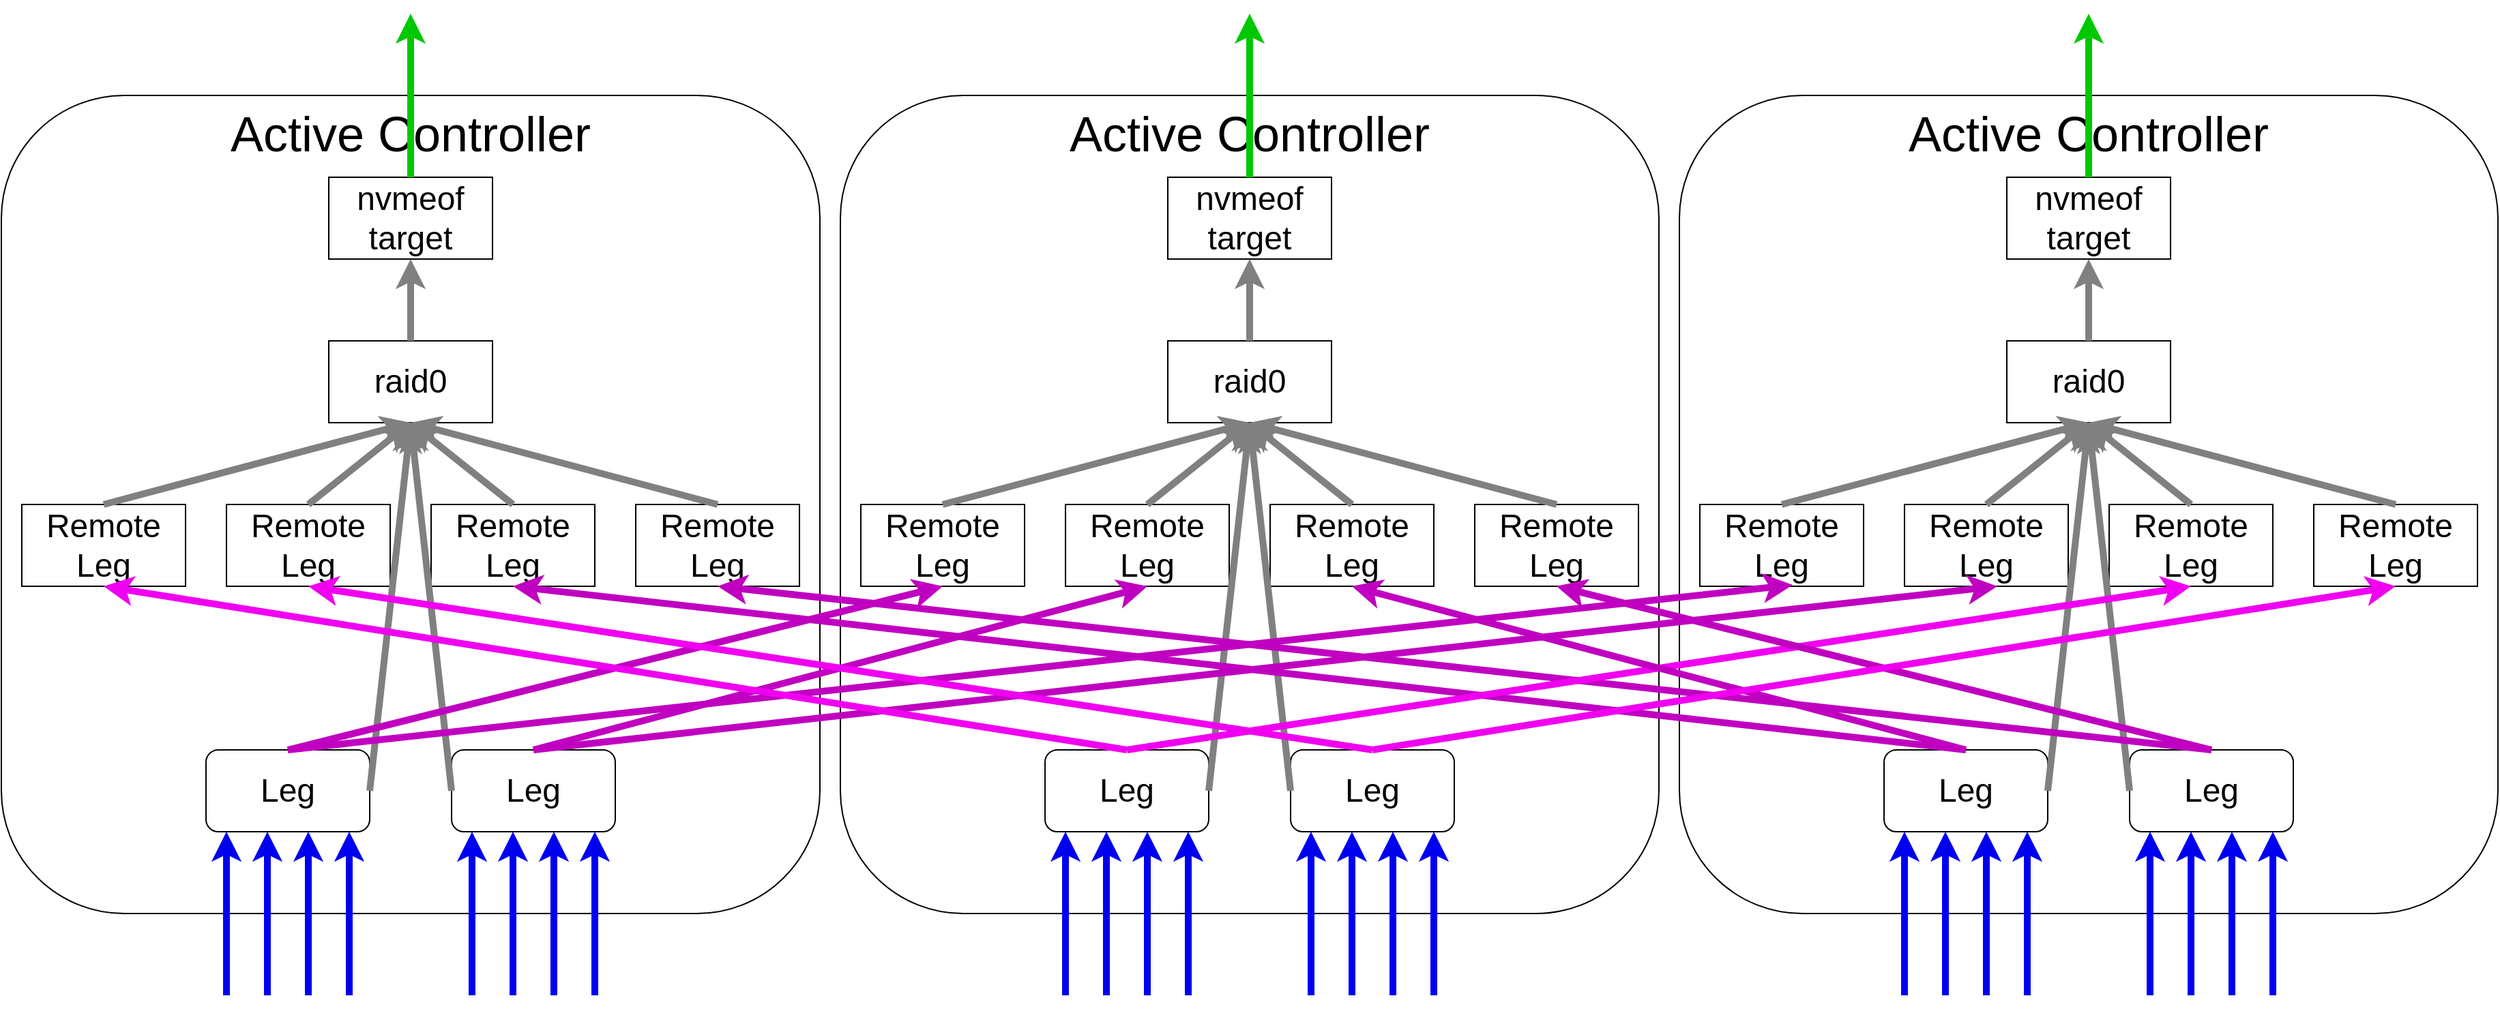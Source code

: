 <mxfile version="23.1.5" type="device">
  <diagram name="Page-1" id="okQUsLcCIn6qNMJXYvbM">
    <mxGraphModel dx="6280" dy="2303" grid="1" gridSize="10" guides="1" tooltips="1" connect="1" arrows="1" fold="1" page="1" pageScale="1" pageWidth="850" pageHeight="1100" math="0" shadow="0">
      <root>
        <mxCell id="0" />
        <mxCell id="1" parent="0" />
        <mxCell id="2WcVIUxPciCjSYYXYByQ-133" value="&lt;font style=&quot;font-size: 36px;&quot;&gt;Active Controller&lt;/font&gt;" style="rounded=1;whiteSpace=wrap;html=1;verticalAlign=top;" parent="1" vertex="1">
          <mxGeometry x="-1815" width="600" height="600" as="geometry" />
        </mxCell>
        <mxCell id="2WcVIUxPciCjSYYXYByQ-65" value="&lt;font style=&quot;font-size: 36px;&quot;&gt;Active Controller&lt;/font&gt;" style="rounded=1;whiteSpace=wrap;html=1;verticalAlign=top;" parent="1" vertex="1">
          <mxGeometry x="-2430" width="600" height="600" as="geometry" />
        </mxCell>
        <mxCell id="2WcVIUxPciCjSYYXYByQ-107" value="&lt;font style=&quot;font-size: 36px;&quot;&gt;Active Controller&lt;/font&gt;" style="rounded=1;whiteSpace=wrap;html=1;verticalAlign=top;" parent="1" vertex="1">
          <mxGeometry x="-3045" width="600" height="600" as="geometry" />
        </mxCell>
        <mxCell id="2WcVIUxPciCjSYYXYByQ-134" value="&lt;font style=&quot;font-size: 24px;&quot;&gt;Leg&lt;/font&gt;" style="rounded=1;whiteSpace=wrap;html=1;" parent="1" vertex="1">
          <mxGeometry x="-1665" y="480" width="120" height="60" as="geometry" />
        </mxCell>
        <mxCell id="2WcVIUxPciCjSYYXYByQ-135" value="&lt;font style=&quot;font-size: 24px;&quot;&gt;Leg&lt;/font&gt;" style="rounded=1;whiteSpace=wrap;html=1;" parent="1" vertex="1">
          <mxGeometry x="-1485" y="480" width="120" height="60" as="geometry" />
        </mxCell>
        <mxCell id="2WcVIUxPciCjSYYXYByQ-136" value="&lt;font style=&quot;font-size: 24px;&quot;&gt;Remote&lt;br&gt;Leg&lt;/font&gt;" style="rounded=0;whiteSpace=wrap;html=1;" parent="1" vertex="1">
          <mxGeometry x="-1650" y="300" width="120" height="60" as="geometry" />
        </mxCell>
        <mxCell id="2WcVIUxPciCjSYYXYByQ-137" value="&lt;font style=&quot;font-size: 24px;&quot;&gt;Remote&lt;br&gt;Leg&lt;/font&gt;" style="rounded=0;whiteSpace=wrap;html=1;" parent="1" vertex="1">
          <mxGeometry x="-1500" y="300" width="120" height="60" as="geometry" />
        </mxCell>
        <mxCell id="2WcVIUxPciCjSYYXYByQ-138" value="&lt;span style=&quot;font-size: 24px;&quot;&gt;raid0&lt;/span&gt;" style="rounded=0;whiteSpace=wrap;html=1;" parent="1" vertex="1">
          <mxGeometry x="-1575" y="180" width="120" height="60" as="geometry" />
        </mxCell>
        <mxCell id="2WcVIUxPciCjSYYXYByQ-139" value="&lt;font style=&quot;font-size: 24px;&quot;&gt;Remote&lt;br&gt;Leg&lt;/font&gt;" style="rounded=0;whiteSpace=wrap;html=1;" parent="1" vertex="1">
          <mxGeometry x="-1350" y="300" width="120" height="60" as="geometry" />
        </mxCell>
        <mxCell id="2WcVIUxPciCjSYYXYByQ-140" value="&lt;font style=&quot;font-size: 24px;&quot;&gt;Remote&lt;br&gt;Leg&lt;/font&gt;" style="rounded=0;whiteSpace=wrap;html=1;" parent="1" vertex="1">
          <mxGeometry x="-1800" y="300" width="120" height="60" as="geometry" />
        </mxCell>
        <mxCell id="2WcVIUxPciCjSYYXYByQ-141" value="" style="endArrow=classic;html=1;rounded=0;strokeWidth=5;strokeColor=#808080;exitX=0.5;exitY=0;exitDx=0;exitDy=0;entryX=0.5;entryY=1;entryDx=0;entryDy=0;" parent="1" source="2WcVIUxPciCjSYYXYByQ-140" target="2WcVIUxPciCjSYYXYByQ-138" edge="1">
          <mxGeometry width="50" height="50" relative="1" as="geometry">
            <mxPoint x="-1755" y="320" as="sourcePoint" />
            <mxPoint x="-1705" y="270" as="targetPoint" />
          </mxGeometry>
        </mxCell>
        <mxCell id="2WcVIUxPciCjSYYXYByQ-142" value="" style="endArrow=classic;html=1;rounded=0;strokeWidth=5;strokeColor=#808080;exitX=1;exitY=0.5;exitDx=0;exitDy=0;entryX=0.5;entryY=1;entryDx=0;entryDy=0;" parent="1" source="2WcVIUxPciCjSYYXYByQ-134" target="2WcVIUxPciCjSYYXYByQ-138" edge="1">
          <mxGeometry width="50" height="50" relative="1" as="geometry">
            <mxPoint x="-1615" y="710" as="sourcePoint" />
            <mxPoint x="-1565" y="660" as="targetPoint" />
          </mxGeometry>
        </mxCell>
        <mxCell id="2WcVIUxPciCjSYYXYByQ-143" value="" style="endArrow=classic;html=1;rounded=0;strokeWidth=5;strokeColor=#808080;exitX=0.5;exitY=0;exitDx=0;exitDy=0;entryX=0.5;entryY=1;entryDx=0;entryDy=0;" parent="1" source="2WcVIUxPciCjSYYXYByQ-137" target="2WcVIUxPciCjSYYXYByQ-138" edge="1">
          <mxGeometry width="50" height="50" relative="1" as="geometry">
            <mxPoint x="-1225" y="270" as="sourcePoint" />
            <mxPoint x="-1175" y="220" as="targetPoint" />
          </mxGeometry>
        </mxCell>
        <mxCell id="2WcVIUxPciCjSYYXYByQ-144" value="" style="endArrow=classic;html=1;rounded=0;strokeWidth=5;strokeColor=#808080;exitX=0.5;exitY=0;exitDx=0;exitDy=0;entryX=0.5;entryY=1;entryDx=0;entryDy=0;" parent="1" source="2WcVIUxPciCjSYYXYByQ-139" target="2WcVIUxPciCjSYYXYByQ-138" edge="1">
          <mxGeometry width="50" height="50" relative="1" as="geometry">
            <mxPoint x="-1215" y="280" as="sourcePoint" />
            <mxPoint x="-1165" y="230" as="targetPoint" />
          </mxGeometry>
        </mxCell>
        <mxCell id="2WcVIUxPciCjSYYXYByQ-145" value="" style="endArrow=classic;html=1;rounded=0;strokeWidth=5;strokeColor=#808080;exitX=0.5;exitY=0;exitDx=0;exitDy=0;entryX=0.5;entryY=1;entryDx=0;entryDy=0;" parent="1" source="2WcVIUxPciCjSYYXYByQ-138" target="2WcVIUxPciCjSYYXYByQ-148" edge="1">
          <mxGeometry width="50" height="50" relative="1" as="geometry">
            <mxPoint x="-985" y="140" as="sourcePoint" />
            <mxPoint x="-935" y="90" as="targetPoint" />
          </mxGeometry>
        </mxCell>
        <mxCell id="2WcVIUxPciCjSYYXYByQ-146" value="" style="endArrow=classic;html=1;rounded=0;strokeWidth=5;strokeColor=#808080;exitX=0;exitY=0.5;exitDx=0;exitDy=0;entryX=0.5;entryY=1;entryDx=0;entryDy=0;" parent="1" source="2WcVIUxPciCjSYYXYByQ-135" target="2WcVIUxPciCjSYYXYByQ-138" edge="1">
          <mxGeometry width="50" height="50" relative="1" as="geometry">
            <mxPoint x="-1305" y="530" as="sourcePoint" />
            <mxPoint x="-1255" y="480" as="targetPoint" />
          </mxGeometry>
        </mxCell>
        <mxCell id="2WcVIUxPciCjSYYXYByQ-147" value="" style="endArrow=classic;html=1;rounded=0;strokeWidth=5;strokeColor=#808080;exitX=0.5;exitY=0;exitDx=0;exitDy=0;entryX=0.5;entryY=1;entryDx=0;entryDy=0;" parent="1" source="2WcVIUxPciCjSYYXYByQ-136" target="2WcVIUxPciCjSYYXYByQ-138" edge="1">
          <mxGeometry width="50" height="50" relative="1" as="geometry">
            <mxPoint x="-1695" y="330" as="sourcePoint" />
            <mxPoint x="-1645" y="280" as="targetPoint" />
          </mxGeometry>
        </mxCell>
        <mxCell id="2WcVIUxPciCjSYYXYByQ-148" value="&lt;span style=&quot;font-size: 24px;&quot;&gt;nvmeof&lt;br&gt;target&lt;br&gt;&lt;/span&gt;" style="rounded=0;whiteSpace=wrap;html=1;" parent="1" vertex="1">
          <mxGeometry x="-1575" y="60" width="120" height="60" as="geometry" />
        </mxCell>
        <mxCell id="2WcVIUxPciCjSYYXYByQ-149" value="" style="endArrow=classic;html=1;rounded=0;strokeWidth=5;strokeColor=#00c800;exitX=0.5;exitY=0;exitDx=0;exitDy=0;entryX=0.5;entryY=0;entryDx=0;entryDy=0;" parent="1" source="2WcVIUxPciCjSYYXYByQ-148" edge="1">
          <mxGeometry width="50" height="50" relative="1" as="geometry">
            <mxPoint x="-1175" y="60" as="sourcePoint" />
            <mxPoint x="-1515" y="-60" as="targetPoint" />
          </mxGeometry>
        </mxCell>
        <mxCell id="2WcVIUxPciCjSYYXYByQ-150" value="" style="endArrow=classic;html=1;rounded=0;strokeWidth=5;strokeColor=#0000f0;exitX=0.25;exitY=1;exitDx=0;exitDy=0;entryX=0.25;entryY=0;entryDx=0;entryDy=0;" parent="1" edge="1">
          <mxGeometry width="50" height="50" relative="1" as="geometry">
            <mxPoint x="-1650" y="660" as="sourcePoint" />
            <mxPoint x="-1650" y="540" as="targetPoint" />
          </mxGeometry>
        </mxCell>
        <mxCell id="2WcVIUxPciCjSYYXYByQ-151" value="" style="endArrow=classic;html=1;rounded=0;strokeWidth=5;strokeColor=#0000f0;exitX=0.75;exitY=1;exitDx=0;exitDy=0;entryX=0.75;entryY=0;entryDx=0;entryDy=0;" parent="1" edge="1">
          <mxGeometry width="50" height="50" relative="1" as="geometry">
            <mxPoint x="-1620" y="660" as="sourcePoint" />
            <mxPoint x="-1620" y="540" as="targetPoint" />
          </mxGeometry>
        </mxCell>
        <mxCell id="2WcVIUxPciCjSYYXYByQ-152" value="" style="endArrow=classic;html=1;rounded=0;strokeWidth=5;strokeColor=#0000f0;exitX=0.75;exitY=1;exitDx=0;exitDy=0;entryX=0.75;entryY=0;entryDx=0;entryDy=0;" parent="1" edge="1">
          <mxGeometry width="50" height="50" relative="1" as="geometry">
            <mxPoint x="-1560" y="660" as="sourcePoint" />
            <mxPoint x="-1560" y="540" as="targetPoint" />
          </mxGeometry>
        </mxCell>
        <mxCell id="2WcVIUxPciCjSYYXYByQ-153" value="" style="endArrow=classic;html=1;rounded=0;strokeWidth=5;strokeColor=#0000f0;exitX=0.25;exitY=1;exitDx=0;exitDy=0;entryX=0.25;entryY=0;entryDx=0;entryDy=0;" parent="1" edge="1">
          <mxGeometry width="50" height="50" relative="1" as="geometry">
            <mxPoint x="-1410" y="660" as="sourcePoint" />
            <mxPoint x="-1410" y="540" as="targetPoint" />
          </mxGeometry>
        </mxCell>
        <mxCell id="2WcVIUxPciCjSYYXYByQ-154" value="" style="endArrow=classic;html=1;rounded=0;strokeWidth=5;strokeColor=#0000f0;exitX=0.75;exitY=1;exitDx=0;exitDy=0;entryX=0.75;entryY=0;entryDx=0;entryDy=0;" parent="1" edge="1">
          <mxGeometry width="50" height="50" relative="1" as="geometry">
            <mxPoint x="-1440" y="660" as="sourcePoint" />
            <mxPoint x="-1440" y="540" as="targetPoint" />
          </mxGeometry>
        </mxCell>
        <mxCell id="2WcVIUxPciCjSYYXYByQ-155" value="" style="endArrow=classic;html=1;rounded=0;strokeWidth=5;strokeColor=#0000f0;exitX=0.25;exitY=1;exitDx=0;exitDy=0;entryX=0.25;entryY=0;entryDx=0;entryDy=0;" parent="1" edge="1">
          <mxGeometry width="50" height="50" relative="1" as="geometry">
            <mxPoint x="-1470" y="660" as="sourcePoint" />
            <mxPoint x="-1470" y="540" as="targetPoint" />
          </mxGeometry>
        </mxCell>
        <mxCell id="2WcVIUxPciCjSYYXYByQ-156" value="" style="endArrow=classic;html=1;rounded=0;strokeWidth=5;strokeColor=#0000f0;exitX=0.75;exitY=1;exitDx=0;exitDy=0;entryX=0.75;entryY=0;entryDx=0;entryDy=0;" parent="1" edge="1">
          <mxGeometry width="50" height="50" relative="1" as="geometry">
            <mxPoint x="-1380" y="660" as="sourcePoint" />
            <mxPoint x="-1380" y="540" as="targetPoint" />
          </mxGeometry>
        </mxCell>
        <mxCell id="2WcVIUxPciCjSYYXYByQ-157" value="" style="endArrow=classic;html=1;rounded=0;strokeWidth=5;strokeColor=#0000f0;exitX=0.25;exitY=1;exitDx=0;exitDy=0;entryX=0.25;entryY=0;entryDx=0;entryDy=0;" parent="1" edge="1">
          <mxGeometry width="50" height="50" relative="1" as="geometry">
            <mxPoint x="-1590" y="660" as="sourcePoint" />
            <mxPoint x="-1590" y="540" as="targetPoint" />
          </mxGeometry>
        </mxCell>
        <mxCell id="2WcVIUxPciCjSYYXYByQ-66" value="&lt;font style=&quot;font-size: 24px;&quot;&gt;Leg&lt;/font&gt;" style="rounded=1;whiteSpace=wrap;html=1;" parent="1" vertex="1">
          <mxGeometry x="-2280" y="480" width="120" height="60" as="geometry" />
        </mxCell>
        <mxCell id="2WcVIUxPciCjSYYXYByQ-67" value="&lt;font style=&quot;font-size: 24px;&quot;&gt;Leg&lt;/font&gt;" style="rounded=1;whiteSpace=wrap;html=1;" parent="1" vertex="1">
          <mxGeometry x="-2100" y="480" width="120" height="60" as="geometry" />
        </mxCell>
        <mxCell id="2WcVIUxPciCjSYYXYByQ-68" value="&lt;font style=&quot;font-size: 24px;&quot;&gt;Remote&lt;br&gt;Leg&lt;/font&gt;" style="rounded=0;whiteSpace=wrap;html=1;" parent="1" vertex="1">
          <mxGeometry x="-2265" y="300" width="120" height="60" as="geometry" />
        </mxCell>
        <mxCell id="2WcVIUxPciCjSYYXYByQ-69" value="&lt;font style=&quot;font-size: 24px;&quot;&gt;Remote&lt;br&gt;Leg&lt;/font&gt;" style="rounded=0;whiteSpace=wrap;html=1;" parent="1" vertex="1">
          <mxGeometry x="-2115" y="300" width="120" height="60" as="geometry" />
        </mxCell>
        <mxCell id="2WcVIUxPciCjSYYXYByQ-70" value="&lt;span style=&quot;font-size: 24px;&quot;&gt;raid0&lt;/span&gt;" style="rounded=0;whiteSpace=wrap;html=1;" parent="1" vertex="1">
          <mxGeometry x="-2190" y="180" width="120" height="60" as="geometry" />
        </mxCell>
        <mxCell id="2WcVIUxPciCjSYYXYByQ-71" value="&lt;font style=&quot;font-size: 24px;&quot;&gt;Remote&lt;br&gt;Leg&lt;/font&gt;" style="rounded=0;whiteSpace=wrap;html=1;" parent="1" vertex="1">
          <mxGeometry x="-1965" y="300" width="120" height="60" as="geometry" />
        </mxCell>
        <mxCell id="2WcVIUxPciCjSYYXYByQ-72" value="&lt;font style=&quot;font-size: 24px;&quot;&gt;Remote&lt;br&gt;Leg&lt;/font&gt;" style="rounded=0;whiteSpace=wrap;html=1;" parent="1" vertex="1">
          <mxGeometry x="-2415" y="300" width="120" height="60" as="geometry" />
        </mxCell>
        <mxCell id="2WcVIUxPciCjSYYXYByQ-73" value="" style="endArrow=classic;html=1;rounded=0;strokeWidth=5;strokeColor=#808080;exitX=0.5;exitY=0;exitDx=0;exitDy=0;entryX=0.5;entryY=1;entryDx=0;entryDy=0;" parent="1" source="2WcVIUxPciCjSYYXYByQ-72" target="2WcVIUxPciCjSYYXYByQ-70" edge="1">
          <mxGeometry width="50" height="50" relative="1" as="geometry">
            <mxPoint x="-2370" y="320" as="sourcePoint" />
            <mxPoint x="-2320" y="270" as="targetPoint" />
          </mxGeometry>
        </mxCell>
        <mxCell id="2WcVIUxPciCjSYYXYByQ-74" value="" style="endArrow=classic;html=1;rounded=0;strokeWidth=5;strokeColor=#808080;exitX=1;exitY=0.5;exitDx=0;exitDy=0;entryX=0.5;entryY=1;entryDx=0;entryDy=0;" parent="1" source="2WcVIUxPciCjSYYXYByQ-66" target="2WcVIUxPciCjSYYXYByQ-70" edge="1">
          <mxGeometry width="50" height="50" relative="1" as="geometry">
            <mxPoint x="-2230" y="710" as="sourcePoint" />
            <mxPoint x="-2180" y="660" as="targetPoint" />
          </mxGeometry>
        </mxCell>
        <mxCell id="2WcVIUxPciCjSYYXYByQ-75" value="" style="endArrow=classic;html=1;rounded=0;strokeWidth=5;strokeColor=#808080;exitX=0.5;exitY=0;exitDx=0;exitDy=0;entryX=0.5;entryY=1;entryDx=0;entryDy=0;" parent="1" source="2WcVIUxPciCjSYYXYByQ-69" target="2WcVIUxPciCjSYYXYByQ-70" edge="1">
          <mxGeometry width="50" height="50" relative="1" as="geometry">
            <mxPoint x="-1840" y="270" as="sourcePoint" />
            <mxPoint x="-1790" y="220" as="targetPoint" />
          </mxGeometry>
        </mxCell>
        <mxCell id="2WcVIUxPciCjSYYXYByQ-76" value="" style="endArrow=classic;html=1;rounded=0;strokeWidth=5;strokeColor=#808080;exitX=0.5;exitY=0;exitDx=0;exitDy=0;entryX=0.5;entryY=1;entryDx=0;entryDy=0;" parent="1" source="2WcVIUxPciCjSYYXYByQ-71" target="2WcVIUxPciCjSYYXYByQ-70" edge="1">
          <mxGeometry width="50" height="50" relative="1" as="geometry">
            <mxPoint x="-1830" y="280" as="sourcePoint" />
            <mxPoint x="-1780" y="230" as="targetPoint" />
          </mxGeometry>
        </mxCell>
        <mxCell id="2WcVIUxPciCjSYYXYByQ-77" value="" style="endArrow=classic;html=1;rounded=0;strokeWidth=5;strokeColor=#808080;exitX=0.5;exitY=0;exitDx=0;exitDy=0;entryX=0.5;entryY=1;entryDx=0;entryDy=0;" parent="1" source="2WcVIUxPciCjSYYXYByQ-70" target="2WcVIUxPciCjSYYXYByQ-80" edge="1">
          <mxGeometry width="50" height="50" relative="1" as="geometry">
            <mxPoint x="-1600" y="140" as="sourcePoint" />
            <mxPoint x="-1550" y="90" as="targetPoint" />
          </mxGeometry>
        </mxCell>
        <mxCell id="2WcVIUxPciCjSYYXYByQ-78" value="" style="endArrow=classic;html=1;rounded=0;strokeWidth=5;strokeColor=#808080;exitX=0;exitY=0.5;exitDx=0;exitDy=0;entryX=0.5;entryY=1;entryDx=0;entryDy=0;" parent="1" source="2WcVIUxPciCjSYYXYByQ-67" target="2WcVIUxPciCjSYYXYByQ-70" edge="1">
          <mxGeometry width="50" height="50" relative="1" as="geometry">
            <mxPoint x="-1920" y="530" as="sourcePoint" />
            <mxPoint x="-1870" y="480" as="targetPoint" />
          </mxGeometry>
        </mxCell>
        <mxCell id="2WcVIUxPciCjSYYXYByQ-79" value="" style="endArrow=classic;html=1;rounded=0;strokeWidth=5;strokeColor=#808080;exitX=0.5;exitY=0;exitDx=0;exitDy=0;entryX=0.5;entryY=1;entryDx=0;entryDy=0;" parent="1" source="2WcVIUxPciCjSYYXYByQ-68" target="2WcVIUxPciCjSYYXYByQ-70" edge="1">
          <mxGeometry width="50" height="50" relative="1" as="geometry">
            <mxPoint x="-2310" y="330" as="sourcePoint" />
            <mxPoint x="-2260" y="280" as="targetPoint" />
          </mxGeometry>
        </mxCell>
        <mxCell id="2WcVIUxPciCjSYYXYByQ-80" value="&lt;span style=&quot;font-size: 24px;&quot;&gt;nvmeof&lt;br&gt;target&lt;br&gt;&lt;/span&gt;" style="rounded=0;whiteSpace=wrap;html=1;" parent="1" vertex="1">
          <mxGeometry x="-2190" y="60" width="120" height="60" as="geometry" />
        </mxCell>
        <mxCell id="2WcVIUxPciCjSYYXYByQ-81" value="" style="endArrow=classic;html=1;rounded=0;strokeWidth=5;strokeColor=#00c800;exitX=0.5;exitY=0;exitDx=0;exitDy=0;entryX=0.5;entryY=0;entryDx=0;entryDy=0;" parent="1" source="2WcVIUxPciCjSYYXYByQ-80" edge="1">
          <mxGeometry width="50" height="50" relative="1" as="geometry">
            <mxPoint x="-1790" y="60" as="sourcePoint" />
            <mxPoint x="-2130" y="-60" as="targetPoint" />
          </mxGeometry>
        </mxCell>
        <mxCell id="2WcVIUxPciCjSYYXYByQ-82" value="" style="endArrow=classic;html=1;rounded=0;strokeWidth=5;strokeColor=#0000f0;exitX=0.25;exitY=1;exitDx=0;exitDy=0;entryX=0.25;entryY=0;entryDx=0;entryDy=0;" parent="1" edge="1">
          <mxGeometry width="50" height="50" relative="1" as="geometry">
            <mxPoint x="-2265" y="660" as="sourcePoint" />
            <mxPoint x="-2265" y="540" as="targetPoint" />
          </mxGeometry>
        </mxCell>
        <mxCell id="2WcVIUxPciCjSYYXYByQ-83" value="" style="endArrow=classic;html=1;rounded=0;strokeWidth=5;strokeColor=#0000f0;exitX=0.75;exitY=1;exitDx=0;exitDy=0;entryX=0.75;entryY=0;entryDx=0;entryDy=0;" parent="1" edge="1">
          <mxGeometry width="50" height="50" relative="1" as="geometry">
            <mxPoint x="-2235" y="660" as="sourcePoint" />
            <mxPoint x="-2235" y="540" as="targetPoint" />
          </mxGeometry>
        </mxCell>
        <mxCell id="2WcVIUxPciCjSYYXYByQ-84" value="" style="endArrow=classic;html=1;rounded=0;strokeWidth=5;strokeColor=#0000f0;exitX=0.75;exitY=1;exitDx=0;exitDy=0;entryX=0.75;entryY=0;entryDx=0;entryDy=0;" parent="1" edge="1">
          <mxGeometry width="50" height="50" relative="1" as="geometry">
            <mxPoint x="-2175" y="660" as="sourcePoint" />
            <mxPoint x="-2175" y="540" as="targetPoint" />
          </mxGeometry>
        </mxCell>
        <mxCell id="2WcVIUxPciCjSYYXYByQ-85" value="" style="endArrow=classic;html=1;rounded=0;strokeWidth=5;strokeColor=#0000f0;exitX=0.25;exitY=1;exitDx=0;exitDy=0;entryX=0.25;entryY=0;entryDx=0;entryDy=0;" parent="1" edge="1">
          <mxGeometry width="50" height="50" relative="1" as="geometry">
            <mxPoint x="-2025" y="660" as="sourcePoint" />
            <mxPoint x="-2025" y="540" as="targetPoint" />
          </mxGeometry>
        </mxCell>
        <mxCell id="2WcVIUxPciCjSYYXYByQ-86" value="" style="endArrow=classic;html=1;rounded=0;strokeWidth=5;strokeColor=#0000f0;exitX=0.75;exitY=1;exitDx=0;exitDy=0;entryX=0.75;entryY=0;entryDx=0;entryDy=0;" parent="1" edge="1">
          <mxGeometry width="50" height="50" relative="1" as="geometry">
            <mxPoint x="-2055" y="660" as="sourcePoint" />
            <mxPoint x="-2055" y="540" as="targetPoint" />
          </mxGeometry>
        </mxCell>
        <mxCell id="2WcVIUxPciCjSYYXYByQ-87" value="" style="endArrow=classic;html=1;rounded=0;strokeWidth=5;strokeColor=#0000f0;exitX=0.25;exitY=1;exitDx=0;exitDy=0;entryX=0.25;entryY=0;entryDx=0;entryDy=0;" parent="1" edge="1">
          <mxGeometry width="50" height="50" relative="1" as="geometry">
            <mxPoint x="-2085" y="660" as="sourcePoint" />
            <mxPoint x="-2085" y="540" as="targetPoint" />
          </mxGeometry>
        </mxCell>
        <mxCell id="2WcVIUxPciCjSYYXYByQ-88" value="" style="endArrow=classic;html=1;rounded=0;strokeWidth=5;strokeColor=#0000f0;exitX=0.75;exitY=1;exitDx=0;exitDy=0;entryX=0.75;entryY=0;entryDx=0;entryDy=0;" parent="1" edge="1">
          <mxGeometry width="50" height="50" relative="1" as="geometry">
            <mxPoint x="-1995" y="660" as="sourcePoint" />
            <mxPoint x="-1995" y="540" as="targetPoint" />
          </mxGeometry>
        </mxCell>
        <mxCell id="2WcVIUxPciCjSYYXYByQ-89" value="" style="endArrow=classic;html=1;rounded=0;strokeWidth=5;strokeColor=#0000f0;exitX=0.25;exitY=1;exitDx=0;exitDy=0;entryX=0.25;entryY=0;entryDx=0;entryDy=0;" parent="1" edge="1">
          <mxGeometry width="50" height="50" relative="1" as="geometry">
            <mxPoint x="-2205" y="660" as="sourcePoint" />
            <mxPoint x="-2205" y="540" as="targetPoint" />
          </mxGeometry>
        </mxCell>
        <mxCell id="2WcVIUxPciCjSYYXYByQ-108" value="&lt;font style=&quot;font-size: 24px;&quot;&gt;Leg&lt;/font&gt;" style="rounded=1;whiteSpace=wrap;html=1;" parent="1" vertex="1">
          <mxGeometry x="-2895" y="480" width="120" height="60" as="geometry" />
        </mxCell>
        <mxCell id="2WcVIUxPciCjSYYXYByQ-109" value="&lt;font style=&quot;font-size: 24px;&quot;&gt;Leg&lt;/font&gt;" style="rounded=1;whiteSpace=wrap;html=1;" parent="1" vertex="1">
          <mxGeometry x="-2715" y="480" width="120" height="60" as="geometry" />
        </mxCell>
        <mxCell id="2WcVIUxPciCjSYYXYByQ-110" value="&lt;font style=&quot;font-size: 24px;&quot;&gt;Remote&lt;br&gt;Leg&lt;/font&gt;" style="rounded=0;whiteSpace=wrap;html=1;" parent="1" vertex="1">
          <mxGeometry x="-2880" y="300" width="120" height="60" as="geometry" />
        </mxCell>
        <mxCell id="2WcVIUxPciCjSYYXYByQ-111" value="&lt;font style=&quot;font-size: 24px;&quot;&gt;Remote&lt;br&gt;Leg&lt;/font&gt;" style="rounded=0;whiteSpace=wrap;html=1;" parent="1" vertex="1">
          <mxGeometry x="-2730" y="300" width="120" height="60" as="geometry" />
        </mxCell>
        <mxCell id="2WcVIUxPciCjSYYXYByQ-112" value="&lt;span style=&quot;font-size: 24px;&quot;&gt;raid0&lt;/span&gt;" style="rounded=0;whiteSpace=wrap;html=1;" parent="1" vertex="1">
          <mxGeometry x="-2805" y="180" width="120" height="60" as="geometry" />
        </mxCell>
        <mxCell id="2WcVIUxPciCjSYYXYByQ-113" value="&lt;font style=&quot;font-size: 24px;&quot;&gt;Remote&lt;br&gt;Leg&lt;/font&gt;" style="rounded=0;whiteSpace=wrap;html=1;" parent="1" vertex="1">
          <mxGeometry x="-2580" y="300" width="120" height="60" as="geometry" />
        </mxCell>
        <mxCell id="2WcVIUxPciCjSYYXYByQ-114" value="&lt;font style=&quot;font-size: 24px;&quot;&gt;Remote&lt;br&gt;Leg&lt;/font&gt;" style="rounded=0;whiteSpace=wrap;html=1;" parent="1" vertex="1">
          <mxGeometry x="-3030" y="300" width="120" height="60" as="geometry" />
        </mxCell>
        <mxCell id="2WcVIUxPciCjSYYXYByQ-115" value="" style="endArrow=classic;html=1;rounded=0;strokeWidth=5;strokeColor=#808080;exitX=0.5;exitY=0;exitDx=0;exitDy=0;entryX=0.5;entryY=1;entryDx=0;entryDy=0;" parent="1" source="2WcVIUxPciCjSYYXYByQ-114" target="2WcVIUxPciCjSYYXYByQ-112" edge="1">
          <mxGeometry width="50" height="50" relative="1" as="geometry">
            <mxPoint x="-2985" y="320" as="sourcePoint" />
            <mxPoint x="-2935" y="270" as="targetPoint" />
          </mxGeometry>
        </mxCell>
        <mxCell id="2WcVIUxPciCjSYYXYByQ-116" value="" style="endArrow=classic;html=1;rounded=0;strokeWidth=5;strokeColor=#808080;exitX=1;exitY=0.5;exitDx=0;exitDy=0;entryX=0.5;entryY=1;entryDx=0;entryDy=0;" parent="1" source="2WcVIUxPciCjSYYXYByQ-108" target="2WcVIUxPciCjSYYXYByQ-112" edge="1">
          <mxGeometry width="50" height="50" relative="1" as="geometry">
            <mxPoint x="-2845" y="710" as="sourcePoint" />
            <mxPoint x="-2795" y="660" as="targetPoint" />
          </mxGeometry>
        </mxCell>
        <mxCell id="2WcVIUxPciCjSYYXYByQ-117" value="" style="endArrow=classic;html=1;rounded=0;strokeWidth=5;strokeColor=#808080;exitX=0.5;exitY=0;exitDx=0;exitDy=0;entryX=0.5;entryY=1;entryDx=0;entryDy=0;" parent="1" source="2WcVIUxPciCjSYYXYByQ-111" target="2WcVIUxPciCjSYYXYByQ-112" edge="1">
          <mxGeometry width="50" height="50" relative="1" as="geometry">
            <mxPoint x="-2455" y="270" as="sourcePoint" />
            <mxPoint x="-2405" y="220" as="targetPoint" />
          </mxGeometry>
        </mxCell>
        <mxCell id="2WcVIUxPciCjSYYXYByQ-118" value="" style="endArrow=classic;html=1;rounded=0;strokeWidth=5;strokeColor=#808080;exitX=0.5;exitY=0;exitDx=0;exitDy=0;entryX=0.5;entryY=1;entryDx=0;entryDy=0;" parent="1" source="2WcVIUxPciCjSYYXYByQ-113" target="2WcVIUxPciCjSYYXYByQ-112" edge="1">
          <mxGeometry width="50" height="50" relative="1" as="geometry">
            <mxPoint x="-2445" y="280" as="sourcePoint" />
            <mxPoint x="-2395" y="230" as="targetPoint" />
          </mxGeometry>
        </mxCell>
        <mxCell id="2WcVIUxPciCjSYYXYByQ-119" value="" style="endArrow=classic;html=1;rounded=0;strokeWidth=5;strokeColor=#808080;exitX=0.5;exitY=0;exitDx=0;exitDy=0;entryX=0.5;entryY=1;entryDx=0;entryDy=0;" parent="1" source="2WcVIUxPciCjSYYXYByQ-112" target="2WcVIUxPciCjSYYXYByQ-122" edge="1">
          <mxGeometry width="50" height="50" relative="1" as="geometry">
            <mxPoint x="-2215" y="140" as="sourcePoint" />
            <mxPoint x="-2165" y="90" as="targetPoint" />
          </mxGeometry>
        </mxCell>
        <mxCell id="2WcVIUxPciCjSYYXYByQ-120" value="" style="endArrow=classic;html=1;rounded=0;strokeWidth=5;strokeColor=#808080;exitX=0;exitY=0.5;exitDx=0;exitDy=0;entryX=0.5;entryY=1;entryDx=0;entryDy=0;" parent="1" source="2WcVIUxPciCjSYYXYByQ-109" target="2WcVIUxPciCjSYYXYByQ-112" edge="1">
          <mxGeometry width="50" height="50" relative="1" as="geometry">
            <mxPoint x="-2535" y="530" as="sourcePoint" />
            <mxPoint x="-2485" y="480" as="targetPoint" />
          </mxGeometry>
        </mxCell>
        <mxCell id="2WcVIUxPciCjSYYXYByQ-121" value="" style="endArrow=classic;html=1;rounded=0;strokeWidth=5;strokeColor=#808080;exitX=0.5;exitY=0;exitDx=0;exitDy=0;entryX=0.5;entryY=1;entryDx=0;entryDy=0;" parent="1" source="2WcVIUxPciCjSYYXYByQ-110" target="2WcVIUxPciCjSYYXYByQ-112" edge="1">
          <mxGeometry width="50" height="50" relative="1" as="geometry">
            <mxPoint x="-2925" y="330" as="sourcePoint" />
            <mxPoint x="-2875" y="280" as="targetPoint" />
          </mxGeometry>
        </mxCell>
        <mxCell id="2WcVIUxPciCjSYYXYByQ-122" value="&lt;span style=&quot;font-size: 24px;&quot;&gt;nvmeof&lt;br&gt;target&lt;br&gt;&lt;/span&gt;" style="rounded=0;whiteSpace=wrap;html=1;" parent="1" vertex="1">
          <mxGeometry x="-2805" y="60" width="120" height="60" as="geometry" />
        </mxCell>
        <mxCell id="2WcVIUxPciCjSYYXYByQ-123" value="" style="endArrow=classic;html=1;rounded=0;strokeWidth=5;strokeColor=#00c800;exitX=0.5;exitY=0;exitDx=0;exitDy=0;entryX=0.5;entryY=0;entryDx=0;entryDy=0;" parent="1" source="2WcVIUxPciCjSYYXYByQ-122" edge="1">
          <mxGeometry width="50" height="50" relative="1" as="geometry">
            <mxPoint x="-2405" y="60" as="sourcePoint" />
            <mxPoint x="-2745" y="-60" as="targetPoint" />
          </mxGeometry>
        </mxCell>
        <mxCell id="2WcVIUxPciCjSYYXYByQ-124" value="" style="endArrow=classic;html=1;rounded=0;strokeWidth=5;strokeColor=#0000f0;exitX=0.25;exitY=1;exitDx=0;exitDy=0;entryX=0.25;entryY=0;entryDx=0;entryDy=0;" parent="1" edge="1">
          <mxGeometry width="50" height="50" relative="1" as="geometry">
            <mxPoint x="-2880" y="660" as="sourcePoint" />
            <mxPoint x="-2880" y="540" as="targetPoint" />
          </mxGeometry>
        </mxCell>
        <mxCell id="2WcVIUxPciCjSYYXYByQ-125" value="" style="endArrow=classic;html=1;rounded=0;strokeWidth=5;strokeColor=#0000f0;exitX=0.75;exitY=1;exitDx=0;exitDy=0;entryX=0.75;entryY=0;entryDx=0;entryDy=0;" parent="1" edge="1">
          <mxGeometry width="50" height="50" relative="1" as="geometry">
            <mxPoint x="-2850" y="660" as="sourcePoint" />
            <mxPoint x="-2850" y="540" as="targetPoint" />
          </mxGeometry>
        </mxCell>
        <mxCell id="2WcVIUxPciCjSYYXYByQ-126" value="" style="endArrow=classic;html=1;rounded=0;strokeWidth=5;strokeColor=#0000f0;exitX=0.75;exitY=1;exitDx=0;exitDy=0;entryX=0.75;entryY=0;entryDx=0;entryDy=0;" parent="1" edge="1">
          <mxGeometry width="50" height="50" relative="1" as="geometry">
            <mxPoint x="-2790" y="660" as="sourcePoint" />
            <mxPoint x="-2790" y="540" as="targetPoint" />
          </mxGeometry>
        </mxCell>
        <mxCell id="2WcVIUxPciCjSYYXYByQ-127" value="" style="endArrow=classic;html=1;rounded=0;strokeWidth=5;strokeColor=#0000f0;exitX=0.25;exitY=1;exitDx=0;exitDy=0;entryX=0.25;entryY=0;entryDx=0;entryDy=0;" parent="1" edge="1">
          <mxGeometry width="50" height="50" relative="1" as="geometry">
            <mxPoint x="-2640" y="660" as="sourcePoint" />
            <mxPoint x="-2640" y="540" as="targetPoint" />
          </mxGeometry>
        </mxCell>
        <mxCell id="2WcVIUxPciCjSYYXYByQ-128" value="" style="endArrow=classic;html=1;rounded=0;strokeWidth=5;strokeColor=#0000f0;exitX=0.75;exitY=1;exitDx=0;exitDy=0;entryX=0.75;entryY=0;entryDx=0;entryDy=0;" parent="1" edge="1">
          <mxGeometry width="50" height="50" relative="1" as="geometry">
            <mxPoint x="-2670" y="660" as="sourcePoint" />
            <mxPoint x="-2670" y="540" as="targetPoint" />
          </mxGeometry>
        </mxCell>
        <mxCell id="2WcVIUxPciCjSYYXYByQ-129" value="" style="endArrow=classic;html=1;rounded=0;strokeWidth=5;strokeColor=#0000f0;exitX=0.25;exitY=1;exitDx=0;exitDy=0;entryX=0.25;entryY=0;entryDx=0;entryDy=0;" parent="1" edge="1">
          <mxGeometry width="50" height="50" relative="1" as="geometry">
            <mxPoint x="-2700" y="660" as="sourcePoint" />
            <mxPoint x="-2700" y="540" as="targetPoint" />
          </mxGeometry>
        </mxCell>
        <mxCell id="2WcVIUxPciCjSYYXYByQ-130" value="" style="endArrow=classic;html=1;rounded=0;strokeWidth=5;strokeColor=#0000f0;exitX=0.75;exitY=1;exitDx=0;exitDy=0;entryX=0.75;entryY=0;entryDx=0;entryDy=0;" parent="1" edge="1">
          <mxGeometry width="50" height="50" relative="1" as="geometry">
            <mxPoint x="-2610" y="660" as="sourcePoint" />
            <mxPoint x="-2610" y="540" as="targetPoint" />
          </mxGeometry>
        </mxCell>
        <mxCell id="2WcVIUxPciCjSYYXYByQ-131" value="" style="endArrow=classic;html=1;rounded=0;strokeWidth=5;strokeColor=#0000f0;exitX=0.25;exitY=1;exitDx=0;exitDy=0;entryX=0.25;entryY=0;entryDx=0;entryDy=0;" parent="1" edge="1">
          <mxGeometry width="50" height="50" relative="1" as="geometry">
            <mxPoint x="-2820" y="660" as="sourcePoint" />
            <mxPoint x="-2820" y="540" as="targetPoint" />
          </mxGeometry>
        </mxCell>
        <mxCell id="EK6KpNQJIU4OniFnHXBM-4" value="" style="endArrow=classic;html=1;rounded=0;strokeWidth=5;strokeColor=#c000c0;exitX=0.5;exitY=0;exitDx=0;exitDy=0;entryX=0.5;entryY=1;entryDx=0;entryDy=0;" parent="1" source="2WcVIUxPciCjSYYXYByQ-135" target="2WcVIUxPciCjSYYXYByQ-113" edge="1">
          <mxGeometry width="50" height="50" relative="1" as="geometry">
            <mxPoint x="-1780" y="760" as="sourcePoint" />
            <mxPoint x="-1730" y="710" as="targetPoint" />
          </mxGeometry>
        </mxCell>
        <mxCell id="2WcVIUxPciCjSYYXYByQ-91" value="" style="endArrow=classic;html=1;rounded=0;strokeWidth=5;strokeColor=#c000c0;exitX=0.5;exitY=0;exitDx=0;exitDy=0;entryX=0.5;entryY=1;entryDx=0;entryDy=0;" parent="1" source="2WcVIUxPciCjSYYXYByQ-134" target="2WcVIUxPciCjSYYXYByQ-111" edge="1">
          <mxGeometry width="50" height="50" relative="1" as="geometry">
            <mxPoint x="-1770" y="770" as="sourcePoint" />
            <mxPoint x="-1720" y="720" as="targetPoint" />
          </mxGeometry>
        </mxCell>
        <mxCell id="2WcVIUxPciCjSYYXYByQ-92" value="" style="endArrow=classic;html=1;rounded=0;strokeWidth=5;strokeColor=#c000c0;exitX=0.5;exitY=0;exitDx=0;exitDy=0;entryX=0.567;entryY=1;entryDx=0;entryDy=0;entryPerimeter=0;curved=0;jumpStyle=none;" parent="1" source="2WcVIUxPciCjSYYXYByQ-109" target="2WcVIUxPciCjSYYXYByQ-136" edge="1">
          <mxGeometry width="50" height="50" relative="1" as="geometry">
            <mxPoint x="-2280" y="750" as="sourcePoint" />
            <mxPoint x="-2230" y="700" as="targetPoint" />
          </mxGeometry>
        </mxCell>
        <mxCell id="2WcVIUxPciCjSYYXYByQ-93" value="" style="endArrow=classic;html=1;rounded=0;strokeWidth=5;strokeColor=#c000c0;exitX=0.5;exitY=0;exitDx=0;exitDy=0;entryX=0.567;entryY=0.983;entryDx=0;entryDy=0;entryPerimeter=0;" parent="1" source="2WcVIUxPciCjSYYXYByQ-108" target="2WcVIUxPciCjSYYXYByQ-140" edge="1">
          <mxGeometry width="50" height="50" relative="1" as="geometry">
            <mxPoint x="-2270" y="760" as="sourcePoint" />
            <mxPoint x="-2220" y="710" as="targetPoint" />
          </mxGeometry>
        </mxCell>
        <mxCell id="2WcVIUxPciCjSYYXYByQ-94" value="" style="endArrow=classic;html=1;rounded=0;strokeWidth=5;strokeColor=#c000c0;exitX=0.5;exitY=0;exitDx=0;exitDy=0;entryX=0.5;entryY=1;entryDx=0;entryDy=0;" parent="1" source="2WcVIUxPciCjSYYXYByQ-109" target="2WcVIUxPciCjSYYXYByQ-68" edge="1">
          <mxGeometry width="50" height="50" relative="1" as="geometry">
            <mxPoint x="-2260" y="770" as="sourcePoint" />
            <mxPoint x="-2210" y="720" as="targetPoint" />
          </mxGeometry>
        </mxCell>
        <mxCell id="2WcVIUxPciCjSYYXYByQ-95" value="" style="endArrow=classic;html=1;rounded=0;strokeWidth=5;strokeColor=#c000c0;exitX=0.5;exitY=0;exitDx=0;exitDy=0;entryX=0.5;entryY=1;entryDx=0;entryDy=0;" parent="1" source="2WcVIUxPciCjSYYXYByQ-108" target="2WcVIUxPciCjSYYXYByQ-72" edge="1">
          <mxGeometry width="50" height="50" relative="1" as="geometry">
            <mxPoint x="-2250" y="780" as="sourcePoint" />
            <mxPoint x="-2200" y="730" as="targetPoint" />
          </mxGeometry>
        </mxCell>
        <mxCell id="2WcVIUxPciCjSYYXYByQ-96" value="" style="endArrow=classic;html=1;rounded=0;strokeWidth=5;strokeColor=#f000f0;exitX=0.5;exitY=0;exitDx=0;exitDy=0;entryX=0.5;entryY=1;entryDx=0;entryDy=0;" parent="1" source="2WcVIUxPciCjSYYXYByQ-66" target="2WcVIUxPciCjSYYXYByQ-137" edge="1">
          <mxGeometry width="50" height="50" relative="1" as="geometry">
            <mxPoint x="-2300" y="730" as="sourcePoint" />
            <mxPoint x="-2190" y="740" as="targetPoint" />
          </mxGeometry>
        </mxCell>
        <mxCell id="2WcVIUxPciCjSYYXYByQ-97" value="" style="endArrow=classic;html=1;rounded=0;strokeWidth=5;strokeColor=#c000c0;exitX=0.5;exitY=0;exitDx=0;exitDy=0;entryX=0.5;entryY=1;entryDx=0;entryDy=0;" parent="1" source="2WcVIUxPciCjSYYXYByQ-135" target="2WcVIUxPciCjSYYXYByQ-71" edge="1">
          <mxGeometry width="50" height="50" relative="1" as="geometry">
            <mxPoint x="-2230" y="800" as="sourcePoint" />
            <mxPoint x="-2180" y="750" as="targetPoint" />
          </mxGeometry>
        </mxCell>
        <mxCell id="2WcVIUxPciCjSYYXYByQ-98" value="" style="endArrow=classic;html=1;rounded=0;strokeWidth=5;strokeColor=#c000c0;exitX=0.5;exitY=0;exitDx=0;exitDy=0;entryX=0.5;entryY=1;entryDx=0;entryDy=0;" parent="1" source="2WcVIUxPciCjSYYXYByQ-134" target="2WcVIUxPciCjSYYXYByQ-69" edge="1">
          <mxGeometry width="50" height="50" relative="1" as="geometry">
            <mxPoint x="-2220" y="810" as="sourcePoint" />
            <mxPoint x="-2170" y="760" as="targetPoint" />
          </mxGeometry>
        </mxCell>
        <mxCell id="2WcVIUxPciCjSYYXYByQ-158" value="" style="endArrow=classic;html=1;rounded=0;strokeWidth=5;strokeColor=#f000f0;exitX=0.5;exitY=0;exitDx=0;exitDy=0;entryX=0.5;entryY=1;entryDx=0;entryDy=0;" parent="1" source="2WcVIUxPciCjSYYXYByQ-67" target="2WcVIUxPciCjSYYXYByQ-139" edge="1">
          <mxGeometry width="50" height="50" relative="1" as="geometry">
            <mxPoint x="-2230" y="800" as="sourcePoint" />
            <mxPoint x="-2180" y="750" as="targetPoint" />
          </mxGeometry>
        </mxCell>
        <mxCell id="2WcVIUxPciCjSYYXYByQ-159" value="" style="endArrow=classic;html=1;rounded=0;strokeWidth=5;strokeColor=#f000f0;exitX=0.5;exitY=0;exitDx=0;exitDy=0;entryX=0.5;entryY=1;entryDx=0;entryDy=0;" parent="1" source="2WcVIUxPciCjSYYXYByQ-67" target="2WcVIUxPciCjSYYXYByQ-110" edge="1">
          <mxGeometry width="50" height="50" relative="1" as="geometry">
            <mxPoint x="-2220" y="810" as="sourcePoint" />
            <mxPoint x="-2170" y="760" as="targetPoint" />
          </mxGeometry>
        </mxCell>
        <mxCell id="2WcVIUxPciCjSYYXYByQ-160" value="" style="endArrow=classic;html=1;rounded=0;strokeWidth=5;strokeColor=#f000f0;exitX=0.5;exitY=0;exitDx=0;exitDy=0;entryX=0.5;entryY=1;entryDx=0;entryDy=0;" parent="1" source="2WcVIUxPciCjSYYXYByQ-66" target="2WcVIUxPciCjSYYXYByQ-114" edge="1">
          <mxGeometry width="50" height="50" relative="1" as="geometry">
            <mxPoint x="-2210" y="820" as="sourcePoint" />
            <mxPoint x="-2160" y="770" as="targetPoint" />
          </mxGeometry>
        </mxCell>
      </root>
    </mxGraphModel>
  </diagram>
</mxfile>
